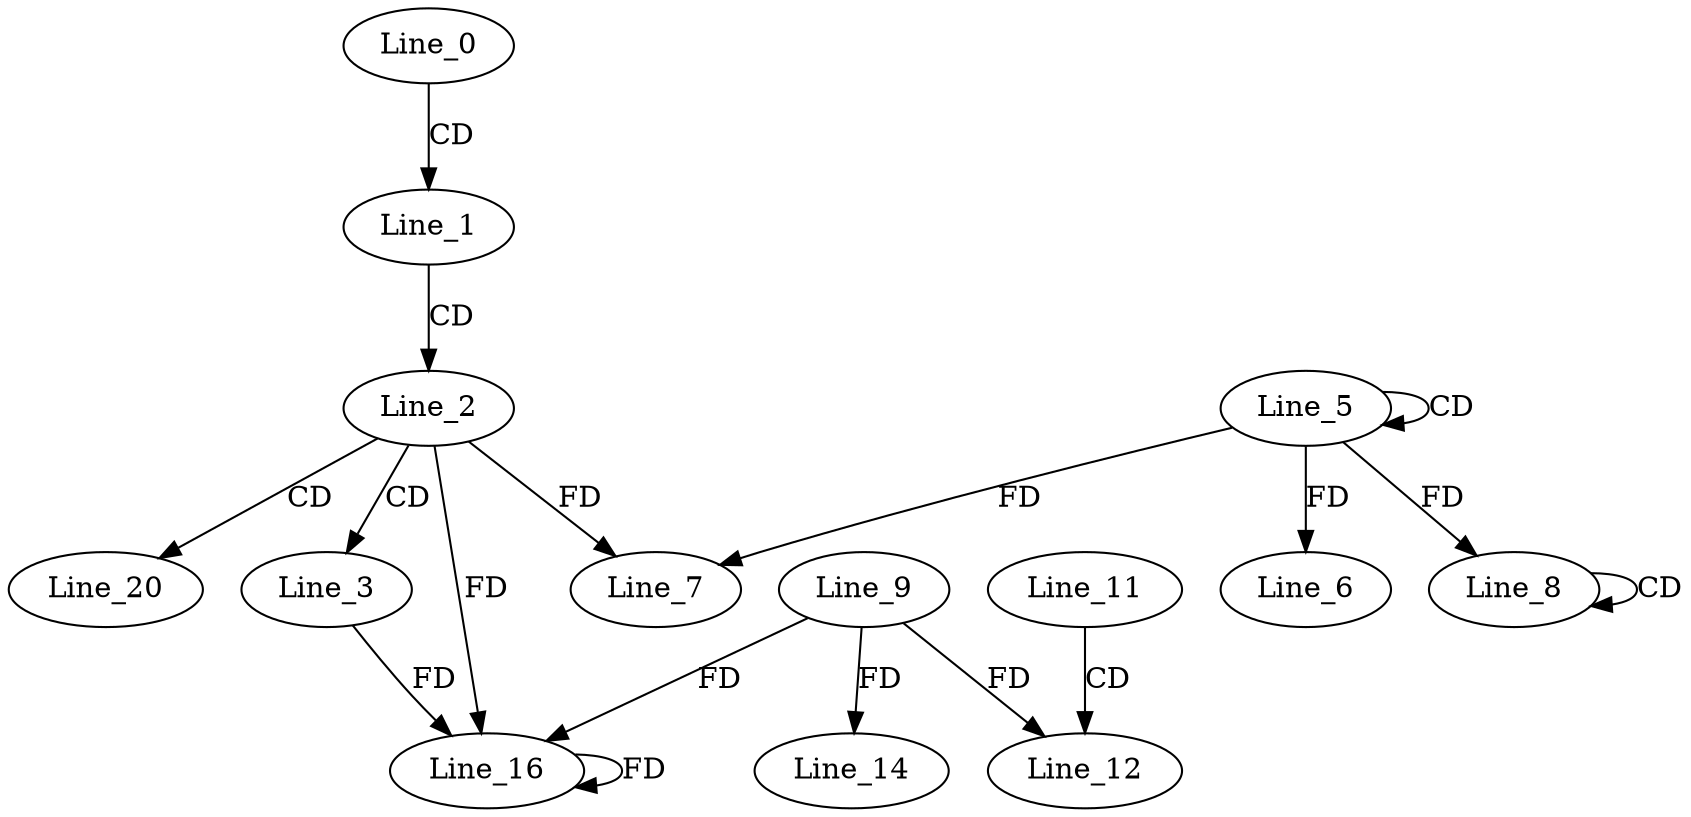 digraph G {
  Line_0;
  Line_1;
  Line_2;
  Line_3;
  Line_5;
  Line_5;
  Line_6;
  Line_7;
  Line_7;
  Line_8;
  Line_8;
  Line_11;
  Line_12;
  Line_9;
  Line_14;
  Line_16;
  Line_16;
  Line_16;
  Line_20;
  Line_0 -> Line_1 [ label="CD" ];
  Line_1 -> Line_2 [ label="CD" ];
  Line_2 -> Line_3 [ label="CD" ];
  Line_5 -> Line_5 [ label="CD" ];
  Line_5 -> Line_6 [ label="FD" ];
  Line_5 -> Line_7 [ label="FD" ];
  Line_2 -> Line_7 [ label="FD" ];
  Line_8 -> Line_8 [ label="CD" ];
  Line_5 -> Line_8 [ label="FD" ];
  Line_11 -> Line_12 [ label="CD" ];
  Line_9 -> Line_12 [ label="FD" ];
  Line_9 -> Line_14 [ label="FD" ];
  Line_3 -> Line_16 [ label="FD" ];
  Line_16 -> Line_16 [ label="FD" ];
  Line_2 -> Line_16 [ label="FD" ];
  Line_9 -> Line_16 [ label="FD" ];
  Line_2 -> Line_20 [ label="CD" ];
}
